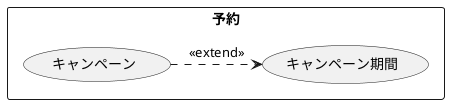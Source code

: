 @startuml キャンペーン
rectangle 予約 {
usecase キャンペーン期間
usecase キャンペーン
}
キャンペーン .> キャンペーン期間 : << extend >>
@enduml